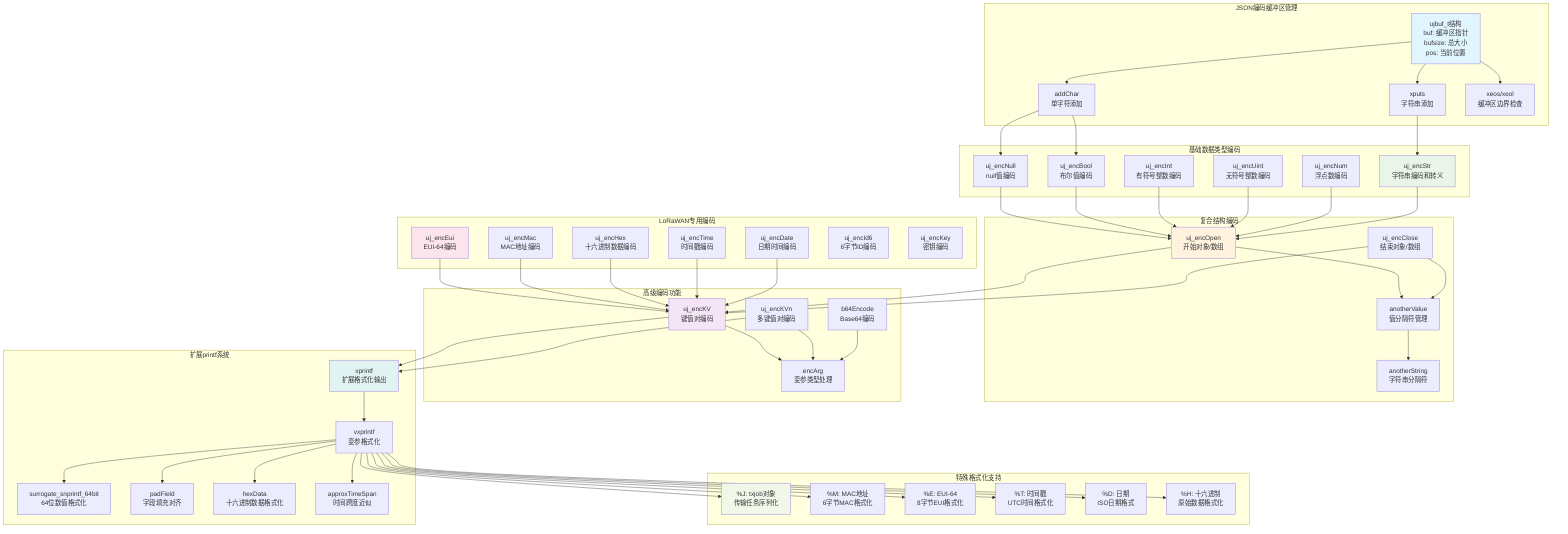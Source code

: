 graph TB
    subgraph "JSON编码缓冲区管理"
        A1["ujbuf_t结构<br/>buf: 缓冲区指针<br/>bufsize: 总大小<br/>pos: 当前位置"]
        A2["addChar<br/>单字符添加"]
        A3["xputs<br/>字符串添加"]
        A4["xeos/xeol<br/>缓冲区边界检查"]
        A1 --> A2
        A1 --> A3
        A1 --> A4
    end
    
    subgraph "基础数据类型编码"
        B1["uj_encNull<br/>null值编码"]
        B2["uj_encBool<br/>布尔值编码"]
        B3["uj_encInt<br/>有符号整数编码"]
        B4["uj_encUint<br/>无符号整数编码"]
        B5["uj_encNum<br/>浮点数编码"]
        B6["uj_encStr<br/>字符串编码和转义"]
    end
    
    subgraph "复合结构编码"
        C1["uj_encOpen<br/>开始对象/数组"]
        C2["uj_encClose<br/>结束对象/数组"]
        C3["anotherValue<br/>值分隔符管理"]
        C4["anotherString<br/>字符串分隔符"]
        C1 --> C3
        C2 --> C3
        C3 --> C4
    end
    
    subgraph "LoRaWAN专用编码"
        D1["uj_encEui<br/>EUI-64编码"]
        D2["uj_encMac<br/>MAC地址编码"]
        D3["uj_encHex<br/>十六进制数据编码"]
        D4["uj_encTime<br/>时间戳编码"]
        D5["uj_encDate<br/>日期时间编码"]
        D6["uj_encId6<br/>6字节ID编码"]
        D7["uj_encKey<br/>密钥编码"]
    end
    
    subgraph "高级编码功能"
        E1["uj_encKV<br/>键值对编码"]
        E2["uj_encKVn<br/>多键值对编码"]
        E3["b64Encode<br/>Base64编码"]
        E4["encArg<br/>变参类型处理"]
        E1 --> E4
        E2 --> E4
        E3 --> E4
    end
    
    subgraph "扩展printf系统"
        F1["xprintf<br/>扩展格式化输出"]
        F2["vxprintf<br/>变参格式化"]
        F3["surrogate_snprintf_64bit<br/>64位数值格式化"]
        F4["padField<br/>字段填充对齐"]
        F5["hexData<br/>十六进制数据格式化"]
        F6["approxTimeSpan<br/>时间跨度近似"]
        F1 --> F2
        F2 --> F3
        F2 --> F4
        F2 --> F5
        F2 --> F6
    end
    
    subgraph "特殊格式化支持"
        G1["%J: txjob对象<br/>传输任务序列化"]
        G2["%M: MAC地址<br/>6字节MAC格式化"]
        G3["%E: EUI-64<br/>8字节EUI格式化"]
        G4["%T: 时间戳<br/>UTC时间格式化"]
        G5["%D: 日期<br/>ISO日期格式"]
        G6["%H: 十六进制<br/>原始数据格式化"]
    end
    
    A2 --> B1
    A2 --> B2
    A3 --> B6
    
    B1 --> C1
    B2 --> C1
    B3 --> C1
    B4 --> C1
    B5 --> C1
    B6 --> C1
    
    C1 --> E1
    C2 --> E1
    
    D1 --> E1
    D2 --> E1
    D3 --> E1
    D4 --> E1
    D5 --> E1
    
    E1 --> F1
    E2 --> F1
    
    F2 --> G1
    F2 --> G2
    F2 --> G3
    F2 --> G4
    F2 --> G5
    F2 --> G6
    
    style A1 fill:#e1f5fe
    style B6 fill:#e8f5e8
    style C1 fill:#fff3e0
    style D1 fill:#fce4ec
    style E1 fill:#f3e5f5
    style F1 fill:#e0f2f1
    style G1 fill:#f1f8e9
